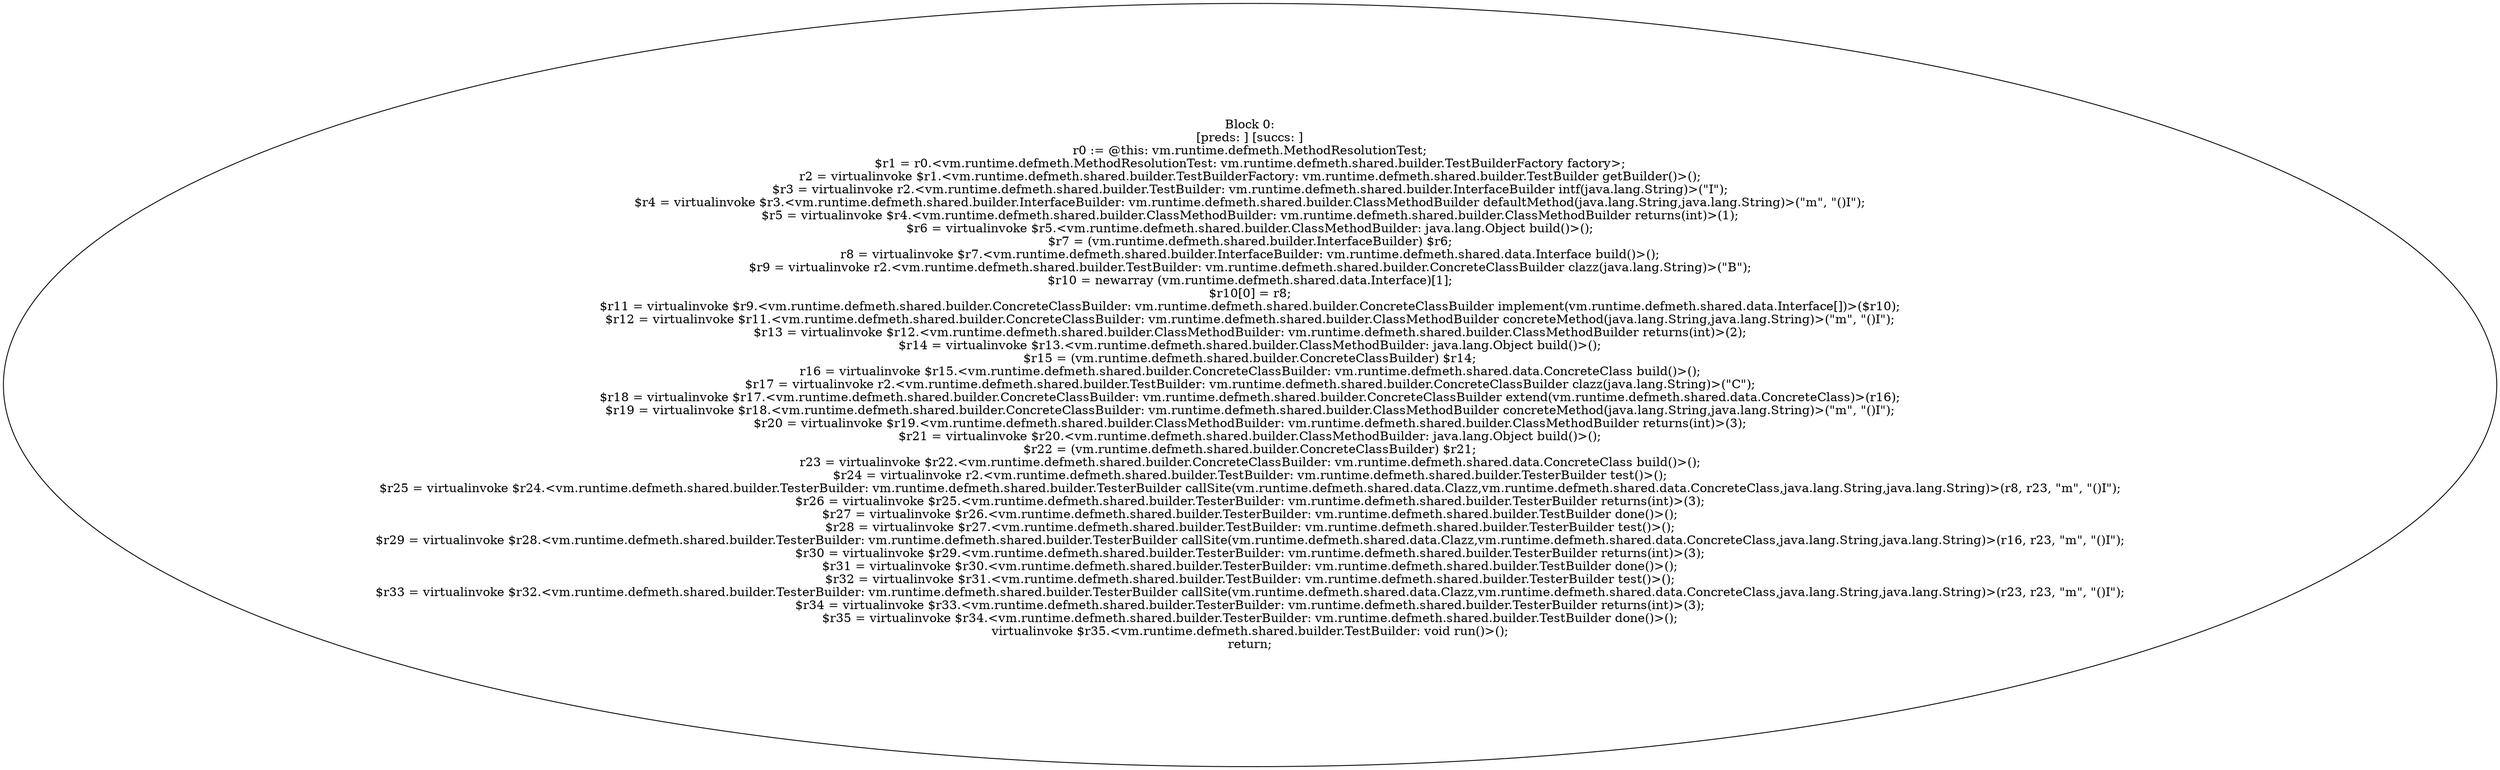 digraph "unitGraph" {
    "Block 0:
[preds: ] [succs: ]
r0 := @this: vm.runtime.defmeth.MethodResolutionTest;
$r1 = r0.<vm.runtime.defmeth.MethodResolutionTest: vm.runtime.defmeth.shared.builder.TestBuilderFactory factory>;
r2 = virtualinvoke $r1.<vm.runtime.defmeth.shared.builder.TestBuilderFactory: vm.runtime.defmeth.shared.builder.TestBuilder getBuilder()>();
$r3 = virtualinvoke r2.<vm.runtime.defmeth.shared.builder.TestBuilder: vm.runtime.defmeth.shared.builder.InterfaceBuilder intf(java.lang.String)>(\"I\");
$r4 = virtualinvoke $r3.<vm.runtime.defmeth.shared.builder.InterfaceBuilder: vm.runtime.defmeth.shared.builder.ClassMethodBuilder defaultMethod(java.lang.String,java.lang.String)>(\"m\", \"()I\");
$r5 = virtualinvoke $r4.<vm.runtime.defmeth.shared.builder.ClassMethodBuilder: vm.runtime.defmeth.shared.builder.ClassMethodBuilder returns(int)>(1);
$r6 = virtualinvoke $r5.<vm.runtime.defmeth.shared.builder.ClassMethodBuilder: java.lang.Object build()>();
$r7 = (vm.runtime.defmeth.shared.builder.InterfaceBuilder) $r6;
r8 = virtualinvoke $r7.<vm.runtime.defmeth.shared.builder.InterfaceBuilder: vm.runtime.defmeth.shared.data.Interface build()>();
$r9 = virtualinvoke r2.<vm.runtime.defmeth.shared.builder.TestBuilder: vm.runtime.defmeth.shared.builder.ConcreteClassBuilder clazz(java.lang.String)>(\"B\");
$r10 = newarray (vm.runtime.defmeth.shared.data.Interface)[1];
$r10[0] = r8;
$r11 = virtualinvoke $r9.<vm.runtime.defmeth.shared.builder.ConcreteClassBuilder: vm.runtime.defmeth.shared.builder.ConcreteClassBuilder implement(vm.runtime.defmeth.shared.data.Interface[])>($r10);
$r12 = virtualinvoke $r11.<vm.runtime.defmeth.shared.builder.ConcreteClassBuilder: vm.runtime.defmeth.shared.builder.ClassMethodBuilder concreteMethod(java.lang.String,java.lang.String)>(\"m\", \"()I\");
$r13 = virtualinvoke $r12.<vm.runtime.defmeth.shared.builder.ClassMethodBuilder: vm.runtime.defmeth.shared.builder.ClassMethodBuilder returns(int)>(2);
$r14 = virtualinvoke $r13.<vm.runtime.defmeth.shared.builder.ClassMethodBuilder: java.lang.Object build()>();
$r15 = (vm.runtime.defmeth.shared.builder.ConcreteClassBuilder) $r14;
r16 = virtualinvoke $r15.<vm.runtime.defmeth.shared.builder.ConcreteClassBuilder: vm.runtime.defmeth.shared.data.ConcreteClass build()>();
$r17 = virtualinvoke r2.<vm.runtime.defmeth.shared.builder.TestBuilder: vm.runtime.defmeth.shared.builder.ConcreteClassBuilder clazz(java.lang.String)>(\"C\");
$r18 = virtualinvoke $r17.<vm.runtime.defmeth.shared.builder.ConcreteClassBuilder: vm.runtime.defmeth.shared.builder.ConcreteClassBuilder extend(vm.runtime.defmeth.shared.data.ConcreteClass)>(r16);
$r19 = virtualinvoke $r18.<vm.runtime.defmeth.shared.builder.ConcreteClassBuilder: vm.runtime.defmeth.shared.builder.ClassMethodBuilder concreteMethod(java.lang.String,java.lang.String)>(\"m\", \"()I\");
$r20 = virtualinvoke $r19.<vm.runtime.defmeth.shared.builder.ClassMethodBuilder: vm.runtime.defmeth.shared.builder.ClassMethodBuilder returns(int)>(3);
$r21 = virtualinvoke $r20.<vm.runtime.defmeth.shared.builder.ClassMethodBuilder: java.lang.Object build()>();
$r22 = (vm.runtime.defmeth.shared.builder.ConcreteClassBuilder) $r21;
r23 = virtualinvoke $r22.<vm.runtime.defmeth.shared.builder.ConcreteClassBuilder: vm.runtime.defmeth.shared.data.ConcreteClass build()>();
$r24 = virtualinvoke r2.<vm.runtime.defmeth.shared.builder.TestBuilder: vm.runtime.defmeth.shared.builder.TesterBuilder test()>();
$r25 = virtualinvoke $r24.<vm.runtime.defmeth.shared.builder.TesterBuilder: vm.runtime.defmeth.shared.builder.TesterBuilder callSite(vm.runtime.defmeth.shared.data.Clazz,vm.runtime.defmeth.shared.data.ConcreteClass,java.lang.String,java.lang.String)>(r8, r23, \"m\", \"()I\");
$r26 = virtualinvoke $r25.<vm.runtime.defmeth.shared.builder.TesterBuilder: vm.runtime.defmeth.shared.builder.TesterBuilder returns(int)>(3);
$r27 = virtualinvoke $r26.<vm.runtime.defmeth.shared.builder.TesterBuilder: vm.runtime.defmeth.shared.builder.TestBuilder done()>();
$r28 = virtualinvoke $r27.<vm.runtime.defmeth.shared.builder.TestBuilder: vm.runtime.defmeth.shared.builder.TesterBuilder test()>();
$r29 = virtualinvoke $r28.<vm.runtime.defmeth.shared.builder.TesterBuilder: vm.runtime.defmeth.shared.builder.TesterBuilder callSite(vm.runtime.defmeth.shared.data.Clazz,vm.runtime.defmeth.shared.data.ConcreteClass,java.lang.String,java.lang.String)>(r16, r23, \"m\", \"()I\");
$r30 = virtualinvoke $r29.<vm.runtime.defmeth.shared.builder.TesterBuilder: vm.runtime.defmeth.shared.builder.TesterBuilder returns(int)>(3);
$r31 = virtualinvoke $r30.<vm.runtime.defmeth.shared.builder.TesterBuilder: vm.runtime.defmeth.shared.builder.TestBuilder done()>();
$r32 = virtualinvoke $r31.<vm.runtime.defmeth.shared.builder.TestBuilder: vm.runtime.defmeth.shared.builder.TesterBuilder test()>();
$r33 = virtualinvoke $r32.<vm.runtime.defmeth.shared.builder.TesterBuilder: vm.runtime.defmeth.shared.builder.TesterBuilder callSite(vm.runtime.defmeth.shared.data.Clazz,vm.runtime.defmeth.shared.data.ConcreteClass,java.lang.String,java.lang.String)>(r23, r23, \"m\", \"()I\");
$r34 = virtualinvoke $r33.<vm.runtime.defmeth.shared.builder.TesterBuilder: vm.runtime.defmeth.shared.builder.TesterBuilder returns(int)>(3);
$r35 = virtualinvoke $r34.<vm.runtime.defmeth.shared.builder.TesterBuilder: vm.runtime.defmeth.shared.builder.TestBuilder done()>();
virtualinvoke $r35.<vm.runtime.defmeth.shared.builder.TestBuilder: void run()>();
return;
"
}
